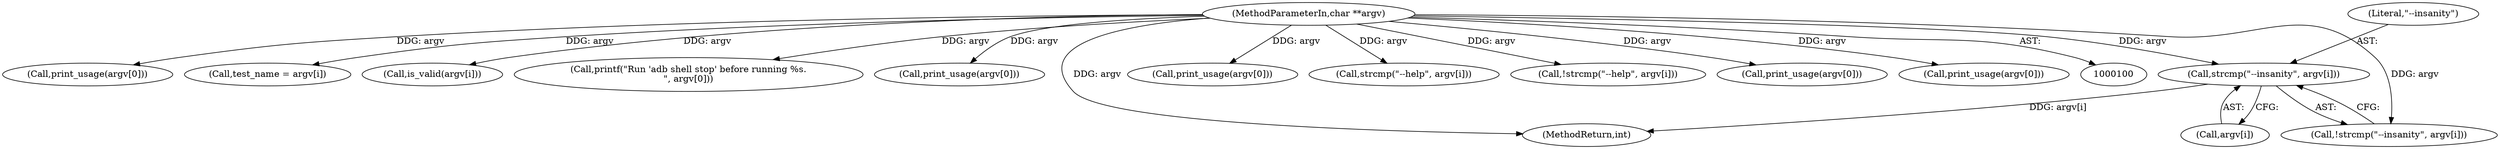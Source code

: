 digraph "0_Android_37c88107679d36c419572732b4af6e18bb2f7dce_5@array" {
"1000139" [label="(Call,strcmp(\"--insanity\", argv[i]))"];
"1000102" [label="(MethodParameterIn,char **argv)"];
"1000172" [label="(Call,print_usage(argv[0]))"];
"1000141" [label="(Call,argv[i])"];
"1000179" [label="(Call,test_name = argv[i])"];
"1000151" [label="(Call,is_valid(argv[i]))"];
"1000138" [label="(Call,!strcmp(\"--insanity\", argv[i]))"];
"1000187" [label="(Call,printf(\"Run 'adb shell stop' before running %s.\n\", argv[0]))"];
"1000206" [label="(Call,print_usage(argv[0]))"];
"1000140" [label="(Literal,\"--insanity\")"];
"1000254" [label="(Call,print_usage(argv[0]))"];
"1000125" [label="(Call,strcmp(\"--help\", argv[i]))"];
"1000124" [label="(Call,!strcmp(\"--help\", argv[i]))"];
"1000102" [label="(MethodParameterIn,char **argv)"];
"1000504" [label="(MethodReturn,int)"];
"1000158" [label="(Call,print_usage(argv[0]))"];
"1000139" [label="(Call,strcmp(\"--insanity\", argv[i]))"];
"1000131" [label="(Call,print_usage(argv[0]))"];
"1000139" -> "1000138"  [label="AST: "];
"1000139" -> "1000141"  [label="CFG: "];
"1000140" -> "1000139"  [label="AST: "];
"1000141" -> "1000139"  [label="AST: "];
"1000138" -> "1000139"  [label="CFG: "];
"1000139" -> "1000504"  [label="DDG: argv[i]"];
"1000102" -> "1000139"  [label="DDG: argv"];
"1000102" -> "1000100"  [label="AST: "];
"1000102" -> "1000504"  [label="DDG: argv"];
"1000102" -> "1000124"  [label="DDG: argv"];
"1000102" -> "1000125"  [label="DDG: argv"];
"1000102" -> "1000131"  [label="DDG: argv"];
"1000102" -> "1000138"  [label="DDG: argv"];
"1000102" -> "1000151"  [label="DDG: argv"];
"1000102" -> "1000158"  [label="DDG: argv"];
"1000102" -> "1000172"  [label="DDG: argv"];
"1000102" -> "1000179"  [label="DDG: argv"];
"1000102" -> "1000187"  [label="DDG: argv"];
"1000102" -> "1000206"  [label="DDG: argv"];
"1000102" -> "1000254"  [label="DDG: argv"];
}

